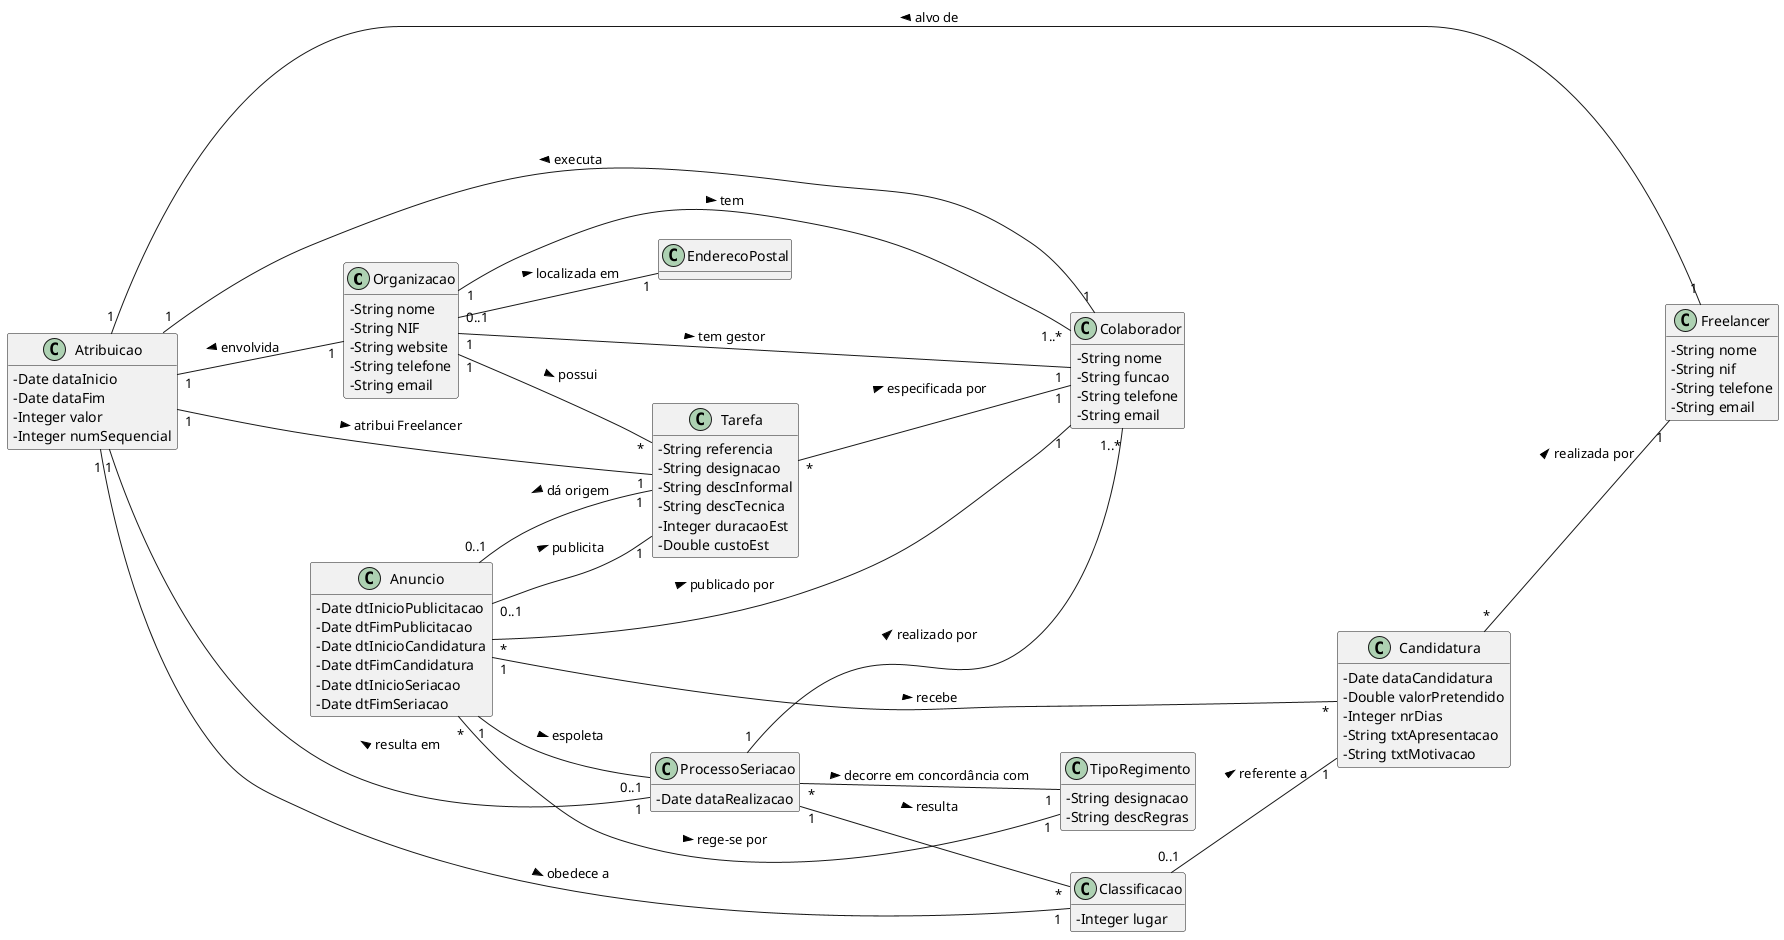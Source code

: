 @startuml
skinparam classAttributeIconSize 0
hide methods
left to right direction

class Organizacao {
  -String nome
  -String NIF
  -String website
  -String telefone
  -String email
}

class Colaborador {
  -String nome
  -String funcao
  -String telefone
  -String email
}

class Tarefa {
  -String referencia
  -String designacao
  -String descInformal
  -String descTecnica
  -Integer duracaoEst
  -Double custoEst
}

class TipoRegimento {
    -String designacao
    -String descRegras
}

class Freelancer {
    -String nome
    -String nif
    -String telefone
    -String email
}

class Atribuicao {
    -Date dataInicio
    -Date dataFim
    -Integer valor
    -Integer numSequencial
}

class Anuncio {
    -Date dtInicioPublicitacao
    -Date dtFimPublicitacao
    -Date dtInicioCandidatura
    -Date dtFimCandidatura
    -Date dtInicioSeriacao
    -Date dtFimSeriacao
}

class Candidatura {
    -Date dataCandidatura
    -Double valorPretendido
    -Integer nrDias
    -String txtApresentacao
    -String txtMotivacao
}

class Classificacao {
    -Integer lugar
}

class ProcessoSeriacao {
    -Date dataRealizacao
}


Organizacao "1" -- "1..*" Colaborador: tem >
Organizacao "1" -- "1" Colaborador: tem gestor >
Organizacao "0..1" -- "1" EnderecoPostal: localizada em >
Organizacao "1" -- "*" Tarefa: possui >

Tarefa "*" -- "1" Colaborador: especificada por >


Anuncio "0..1" -- "1" Tarefa: publicita >
Anuncio "0..1" -- "1" Tarefa: dá origem <
Anuncio "*" -- "1" TipoRegimento: rege-se por >
Anuncio "*" -- "1" Colaborador: publicado por >
Anuncio "1" -- "*" Candidatura: recebe >
Anuncio "1" -- "0..1" ProcessoSeriacao: espoleta >

Candidatura "*" -- "1"  Freelancer: realizada por >

ProcessoSeriacao "*" -- "1" TipoRegimento: decorre em concordância com >
ProcessoSeriacao "1" -- "1..*" Colaborador: realizado por >
ProcessoSeriacao "1" -- "*" Classificacao: resulta >

Classificacao "0..1" -- "1" Candidatura: referente a >

Atribuicao "1" -- "1" Tarefa : atribui Freelancer >
Atribuicao "1" -- "1" Freelancer : alvo de <
Atribuicao "1" -- "1" Organizacao : envolvida <
Atribuicao "1" -- "1" Colaborador : executa <
Atribuicao "1" -- "1" ProcessoSeriacao : resulta em <
Atribuicao "1" -- "1" Classificacao : obedece a > 


@enduml
